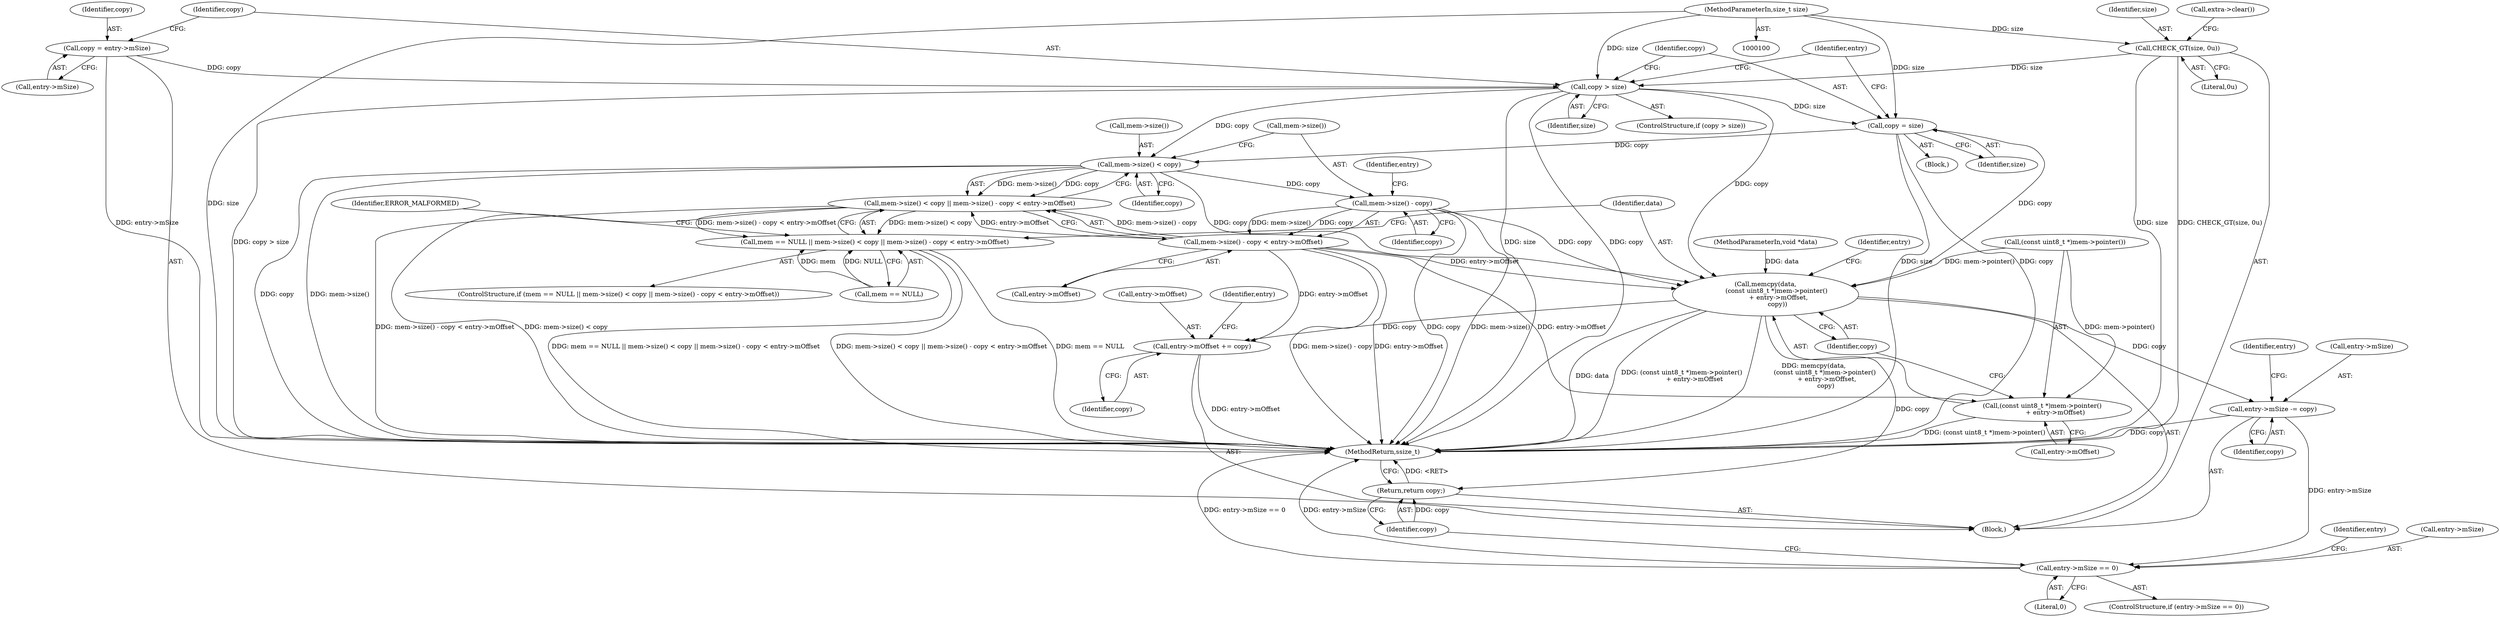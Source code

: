 digraph "0_Android_a2d1d85726aa2a3126e9c331a8e00a8c319c9e2b@API" {
"1000181" [label="(Call,copy = size)"];
"1000177" [label="(Call,copy > size)"];
"1000171" [label="(Call,copy = entry->mSize)"];
"1000105" [label="(Call,CHECK_GT(size, 0u))"];
"1000102" [label="(MethodParameterIn,size_t size)"];
"1000206" [label="(Call,mem->size() < copy)"];
"1000205" [label="(Call,mem->size() < copy || mem->size() - copy < entry->mOffset)"];
"1000201" [label="(Call,mem == NULL || mem->size() < copy || mem->size() - copy < entry->mOffset)"];
"1000210" [label="(Call,mem->size() - copy)"];
"1000209" [label="(Call,mem->size() - copy < entry->mOffset)"];
"1000219" [label="(Call,memcpy(data,\n           (const uint8_t *)mem->pointer()\n             + entry->mOffset,\n            copy))"];
"1000229" [label="(Call,entry->mOffset += copy)"];
"1000234" [label="(Call,entry->mSize -= copy)"];
"1000240" [label="(Call,entry->mSize == 0)"];
"1000255" [label="(Return,return copy;)"];
"1000221" [label="(Call,(const uint8_t *)mem->pointer()\n             + entry->mOffset)"];
"1000182" [label="(Identifier,copy)"];
"1000242" [label="(Identifier,entry)"];
"1000220" [label="(Identifier,data)"];
"1000221" [label="(Call,(const uint8_t *)mem->pointer()\n             + entry->mOffset)"];
"1000257" [label="(MethodReturn,ssize_t)"];
"1000177" [label="(Call,copy > size)"];
"1000212" [label="(Identifier,copy)"];
"1000256" [label="(Identifier,copy)"];
"1000222" [label="(Call,(const uint8_t *)mem->pointer())"];
"1000180" [label="(Block,)"];
"1000206" [label="(Call,mem->size() < copy)"];
"1000205" [label="(Call,mem->size() < copy || mem->size() - copy < entry->mOffset)"];
"1000104" [label="(Block,)"];
"1000248" [label="(Identifier,entry)"];
"1000213" [label="(Call,entry->mOffset)"];
"1000171" [label="(Call,copy = entry->mSize)"];
"1000225" [label="(Call,entry->mOffset)"];
"1000210" [label="(Call,mem->size() - copy)"];
"1000219" [label="(Call,memcpy(data,\n           (const uint8_t *)mem->pointer()\n             + entry->mOffset,\n            copy))"];
"1000101" [label="(MethodParameterIn,void *data)"];
"1000108" [label="(Call,extra->clear())"];
"1000214" [label="(Identifier,entry)"];
"1000200" [label="(ControlStructure,if (mem == NULL || mem->size() < copy || mem->size() - copy < entry->mOffset))"];
"1000230" [label="(Call,entry->mOffset)"];
"1000211" [label="(Call,mem->size())"];
"1000183" [label="(Identifier,size)"];
"1000178" [label="(Identifier,copy)"];
"1000229" [label="(Call,entry->mOffset += copy)"];
"1000240" [label="(Call,entry->mSize == 0)"];
"1000207" [label="(Call,mem->size())"];
"1000107" [label="(Literal,0u)"];
"1000187" [label="(Identifier,entry)"];
"1000255" [label="(Return,return copy;)"];
"1000235" [label="(Call,entry->mSize)"];
"1000106" [label="(Identifier,size)"];
"1000102" [label="(MethodParameterIn,size_t size)"];
"1000228" [label="(Identifier,copy)"];
"1000202" [label="(Call,mem == NULL)"];
"1000233" [label="(Identifier,copy)"];
"1000244" [label="(Literal,0)"];
"1000241" [label="(Call,entry->mSize)"];
"1000238" [label="(Identifier,copy)"];
"1000201" [label="(Call,mem == NULL || mem->size() < copy || mem->size() - copy < entry->mOffset)"];
"1000179" [label="(Identifier,size)"];
"1000176" [label="(ControlStructure,if (copy > size))"];
"1000231" [label="(Identifier,entry)"];
"1000173" [label="(Call,entry->mSize)"];
"1000218" [label="(Identifier,ERROR_MALFORMED)"];
"1000209" [label="(Call,mem->size() - copy < entry->mOffset)"];
"1000105" [label="(Call,CHECK_GT(size, 0u))"];
"1000234" [label="(Call,entry->mSize -= copy)"];
"1000172" [label="(Identifier,copy)"];
"1000208" [label="(Identifier,copy)"];
"1000236" [label="(Identifier,entry)"];
"1000239" [label="(ControlStructure,if (entry->mSize == 0))"];
"1000181" [label="(Call,copy = size)"];
"1000181" -> "1000180"  [label="AST: "];
"1000181" -> "1000183"  [label="CFG: "];
"1000182" -> "1000181"  [label="AST: "];
"1000183" -> "1000181"  [label="AST: "];
"1000187" -> "1000181"  [label="CFG: "];
"1000181" -> "1000257"  [label="DDG: copy"];
"1000181" -> "1000257"  [label="DDG: size"];
"1000177" -> "1000181"  [label="DDG: size"];
"1000102" -> "1000181"  [label="DDG: size"];
"1000181" -> "1000206"  [label="DDG: copy"];
"1000181" -> "1000219"  [label="DDG: copy"];
"1000177" -> "1000176"  [label="AST: "];
"1000177" -> "1000179"  [label="CFG: "];
"1000178" -> "1000177"  [label="AST: "];
"1000179" -> "1000177"  [label="AST: "];
"1000182" -> "1000177"  [label="CFG: "];
"1000187" -> "1000177"  [label="CFG: "];
"1000177" -> "1000257"  [label="DDG: size"];
"1000177" -> "1000257"  [label="DDG: copy > size"];
"1000177" -> "1000257"  [label="DDG: copy"];
"1000171" -> "1000177"  [label="DDG: copy"];
"1000105" -> "1000177"  [label="DDG: size"];
"1000102" -> "1000177"  [label="DDG: size"];
"1000177" -> "1000206"  [label="DDG: copy"];
"1000177" -> "1000219"  [label="DDG: copy"];
"1000171" -> "1000104"  [label="AST: "];
"1000171" -> "1000173"  [label="CFG: "];
"1000172" -> "1000171"  [label="AST: "];
"1000173" -> "1000171"  [label="AST: "];
"1000178" -> "1000171"  [label="CFG: "];
"1000171" -> "1000257"  [label="DDG: entry->mSize"];
"1000105" -> "1000104"  [label="AST: "];
"1000105" -> "1000107"  [label="CFG: "];
"1000106" -> "1000105"  [label="AST: "];
"1000107" -> "1000105"  [label="AST: "];
"1000108" -> "1000105"  [label="CFG: "];
"1000105" -> "1000257"  [label="DDG: CHECK_GT(size, 0u)"];
"1000105" -> "1000257"  [label="DDG: size"];
"1000102" -> "1000105"  [label="DDG: size"];
"1000102" -> "1000100"  [label="AST: "];
"1000102" -> "1000257"  [label="DDG: size"];
"1000206" -> "1000205"  [label="AST: "];
"1000206" -> "1000208"  [label="CFG: "];
"1000207" -> "1000206"  [label="AST: "];
"1000208" -> "1000206"  [label="AST: "];
"1000211" -> "1000206"  [label="CFG: "];
"1000205" -> "1000206"  [label="CFG: "];
"1000206" -> "1000257"  [label="DDG: copy"];
"1000206" -> "1000257"  [label="DDG: mem->size()"];
"1000206" -> "1000205"  [label="DDG: mem->size()"];
"1000206" -> "1000205"  [label="DDG: copy"];
"1000206" -> "1000210"  [label="DDG: copy"];
"1000206" -> "1000219"  [label="DDG: copy"];
"1000205" -> "1000201"  [label="AST: "];
"1000205" -> "1000209"  [label="CFG: "];
"1000209" -> "1000205"  [label="AST: "];
"1000201" -> "1000205"  [label="CFG: "];
"1000205" -> "1000257"  [label="DDG: mem->size() - copy < entry->mOffset"];
"1000205" -> "1000257"  [label="DDG: mem->size() < copy"];
"1000205" -> "1000201"  [label="DDG: mem->size() < copy"];
"1000205" -> "1000201"  [label="DDG: mem->size() - copy < entry->mOffset"];
"1000209" -> "1000205"  [label="DDG: mem->size() - copy"];
"1000209" -> "1000205"  [label="DDG: entry->mOffset"];
"1000201" -> "1000200"  [label="AST: "];
"1000201" -> "1000202"  [label="CFG: "];
"1000202" -> "1000201"  [label="AST: "];
"1000218" -> "1000201"  [label="CFG: "];
"1000220" -> "1000201"  [label="CFG: "];
"1000201" -> "1000257"  [label="DDG: mem == NULL || mem->size() < copy || mem->size() - copy < entry->mOffset"];
"1000201" -> "1000257"  [label="DDG: mem->size() < copy || mem->size() - copy < entry->mOffset"];
"1000201" -> "1000257"  [label="DDG: mem == NULL"];
"1000202" -> "1000201"  [label="DDG: mem"];
"1000202" -> "1000201"  [label="DDG: NULL"];
"1000210" -> "1000209"  [label="AST: "];
"1000210" -> "1000212"  [label="CFG: "];
"1000211" -> "1000210"  [label="AST: "];
"1000212" -> "1000210"  [label="AST: "];
"1000214" -> "1000210"  [label="CFG: "];
"1000210" -> "1000257"  [label="DDG: copy"];
"1000210" -> "1000257"  [label="DDG: mem->size()"];
"1000210" -> "1000209"  [label="DDG: mem->size()"];
"1000210" -> "1000209"  [label="DDG: copy"];
"1000210" -> "1000219"  [label="DDG: copy"];
"1000209" -> "1000213"  [label="CFG: "];
"1000213" -> "1000209"  [label="AST: "];
"1000209" -> "1000257"  [label="DDG: mem->size() - copy"];
"1000209" -> "1000257"  [label="DDG: entry->mOffset"];
"1000209" -> "1000219"  [label="DDG: entry->mOffset"];
"1000209" -> "1000221"  [label="DDG: entry->mOffset"];
"1000209" -> "1000229"  [label="DDG: entry->mOffset"];
"1000219" -> "1000104"  [label="AST: "];
"1000219" -> "1000228"  [label="CFG: "];
"1000220" -> "1000219"  [label="AST: "];
"1000221" -> "1000219"  [label="AST: "];
"1000228" -> "1000219"  [label="AST: "];
"1000231" -> "1000219"  [label="CFG: "];
"1000219" -> "1000257"  [label="DDG: (const uint8_t *)mem->pointer()\n             + entry->mOffset"];
"1000219" -> "1000257"  [label="DDG: memcpy(data,\n           (const uint8_t *)mem->pointer()\n             + entry->mOffset,\n            copy)"];
"1000219" -> "1000257"  [label="DDG: data"];
"1000101" -> "1000219"  [label="DDG: data"];
"1000222" -> "1000219"  [label="DDG: mem->pointer()"];
"1000219" -> "1000229"  [label="DDG: copy"];
"1000219" -> "1000234"  [label="DDG: copy"];
"1000219" -> "1000255"  [label="DDG: copy"];
"1000229" -> "1000104"  [label="AST: "];
"1000229" -> "1000233"  [label="CFG: "];
"1000230" -> "1000229"  [label="AST: "];
"1000233" -> "1000229"  [label="AST: "];
"1000236" -> "1000229"  [label="CFG: "];
"1000229" -> "1000257"  [label="DDG: entry->mOffset"];
"1000234" -> "1000104"  [label="AST: "];
"1000234" -> "1000238"  [label="CFG: "];
"1000235" -> "1000234"  [label="AST: "];
"1000238" -> "1000234"  [label="AST: "];
"1000242" -> "1000234"  [label="CFG: "];
"1000234" -> "1000257"  [label="DDG: copy"];
"1000234" -> "1000240"  [label="DDG: entry->mSize"];
"1000240" -> "1000239"  [label="AST: "];
"1000240" -> "1000244"  [label="CFG: "];
"1000241" -> "1000240"  [label="AST: "];
"1000244" -> "1000240"  [label="AST: "];
"1000248" -> "1000240"  [label="CFG: "];
"1000256" -> "1000240"  [label="CFG: "];
"1000240" -> "1000257"  [label="DDG: entry->mSize == 0"];
"1000240" -> "1000257"  [label="DDG: entry->mSize"];
"1000255" -> "1000104"  [label="AST: "];
"1000255" -> "1000256"  [label="CFG: "];
"1000256" -> "1000255"  [label="AST: "];
"1000257" -> "1000255"  [label="CFG: "];
"1000255" -> "1000257"  [label="DDG: <RET>"];
"1000256" -> "1000255"  [label="DDG: copy"];
"1000221" -> "1000225"  [label="CFG: "];
"1000222" -> "1000221"  [label="AST: "];
"1000225" -> "1000221"  [label="AST: "];
"1000228" -> "1000221"  [label="CFG: "];
"1000221" -> "1000257"  [label="DDG: (const uint8_t *)mem->pointer()"];
"1000222" -> "1000221"  [label="DDG: mem->pointer()"];
}
